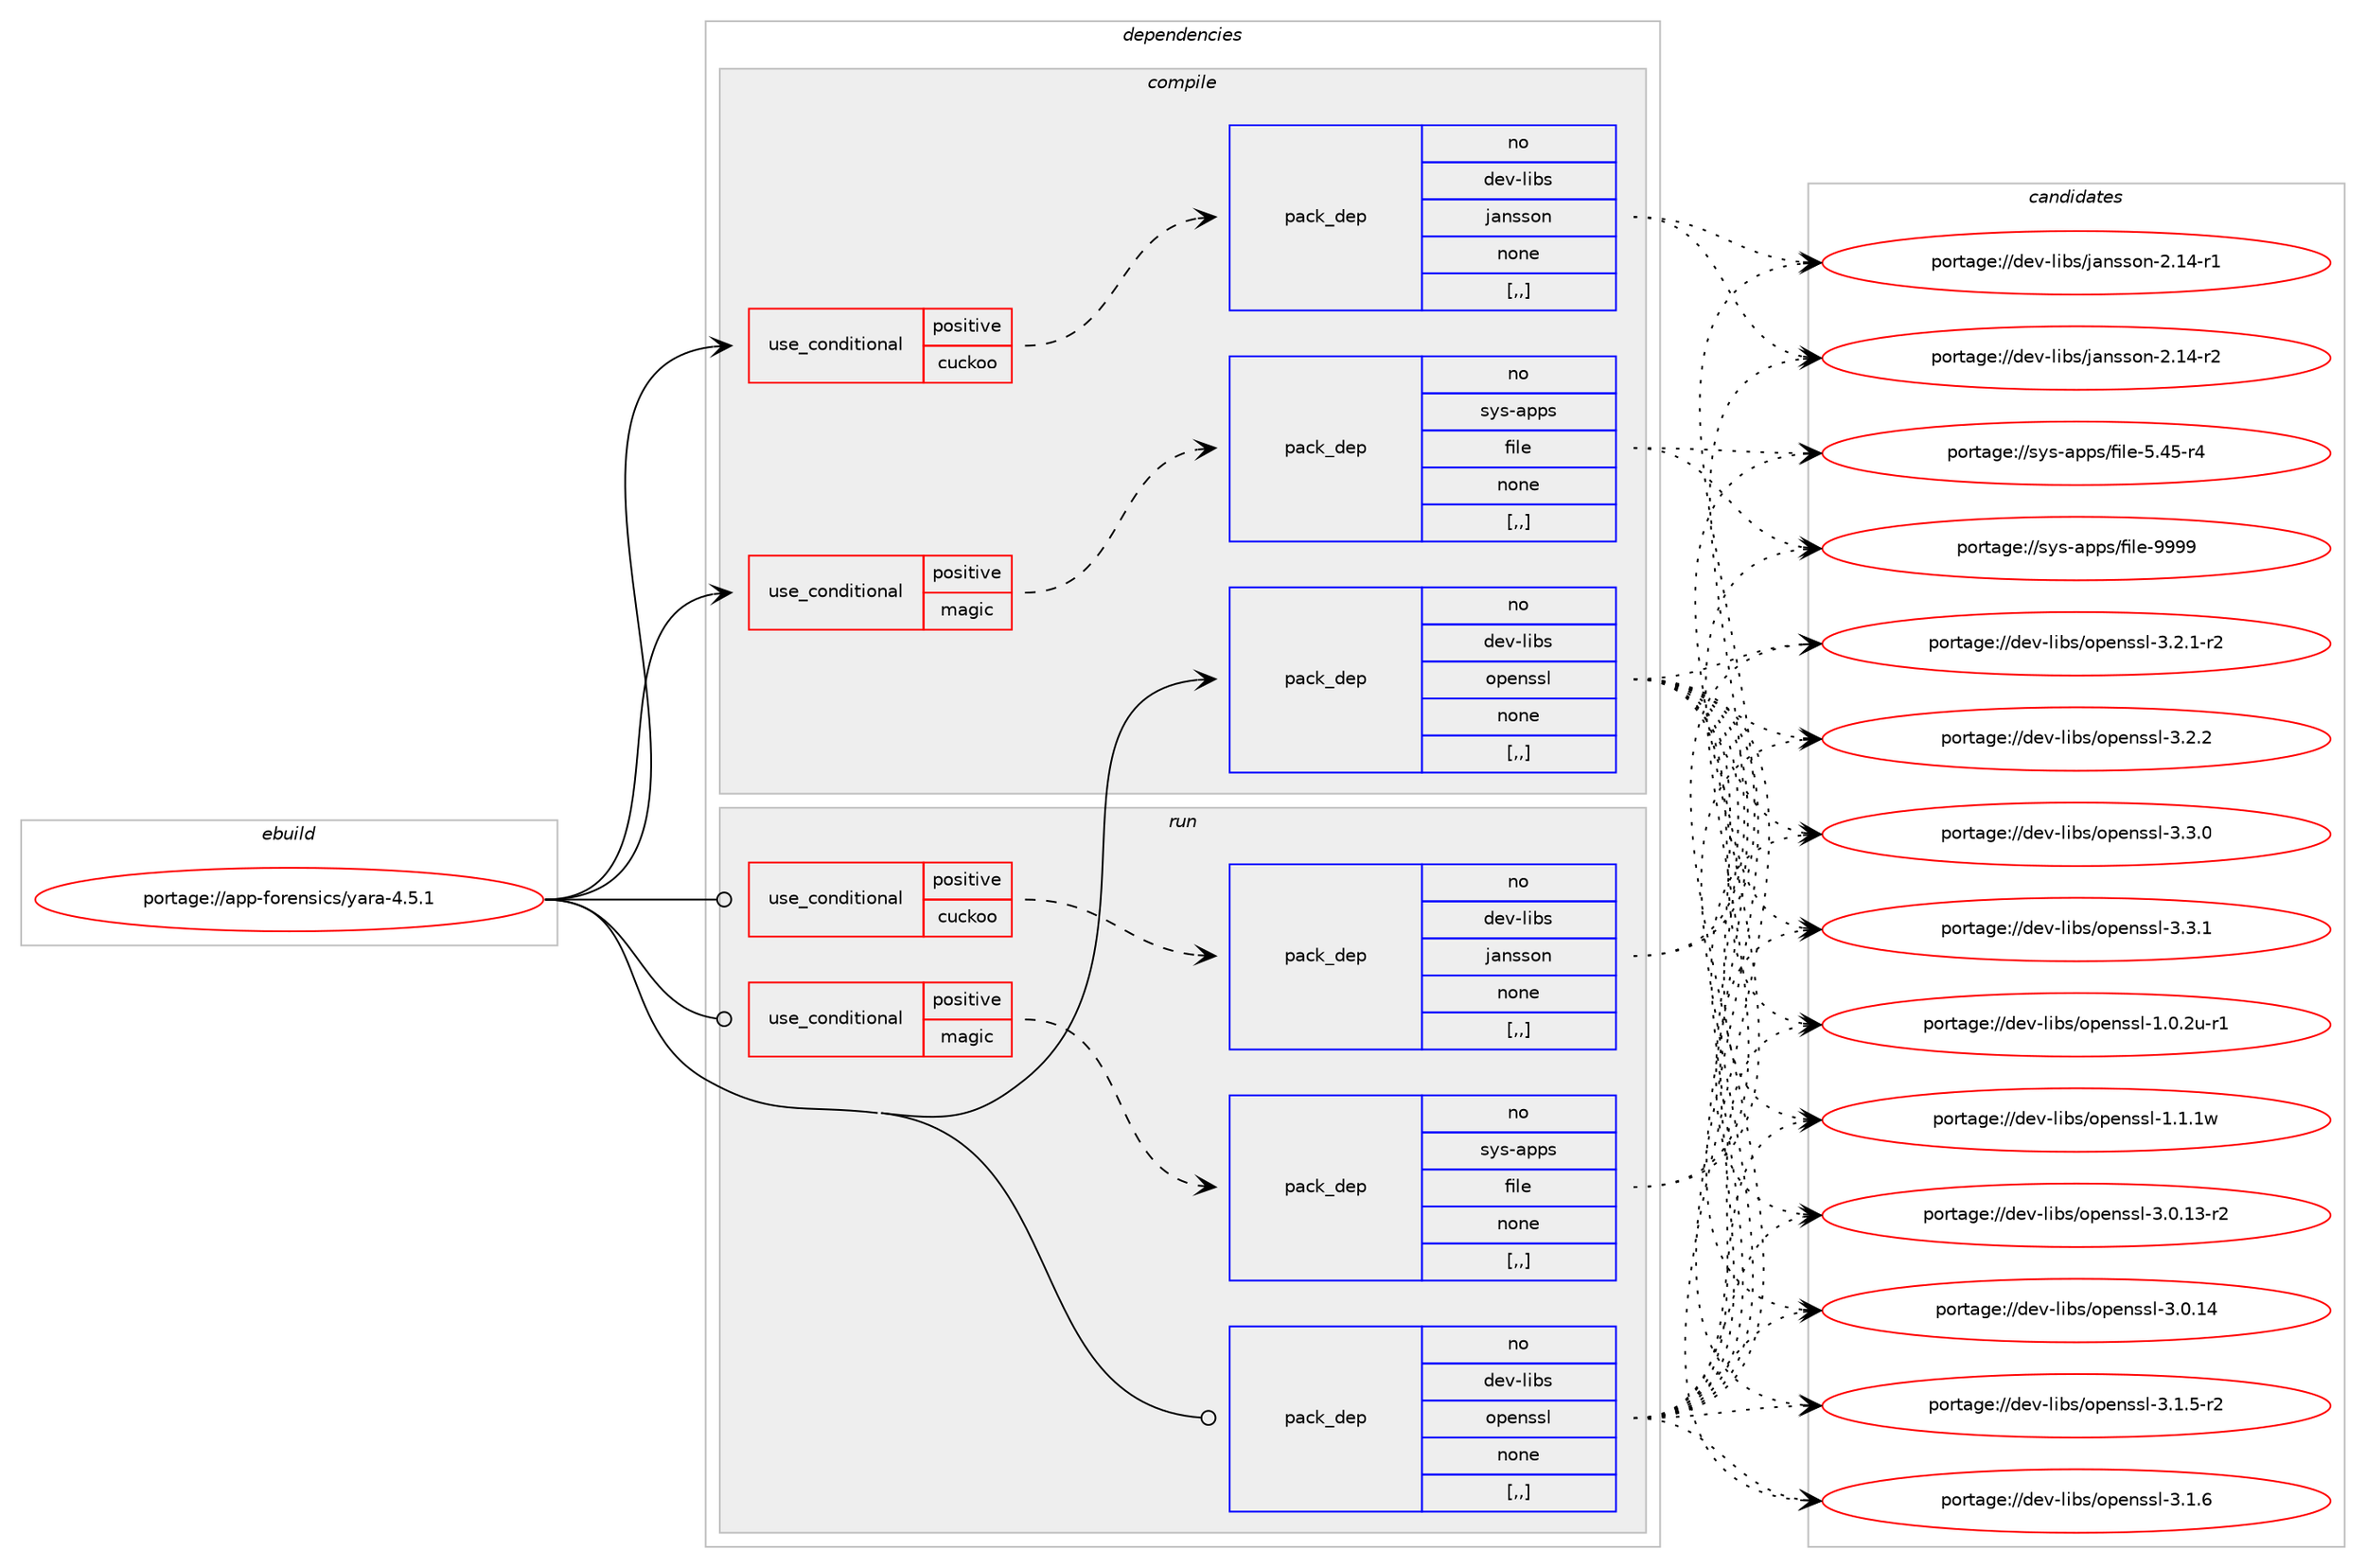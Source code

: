 digraph prolog {

# *************
# Graph options
# *************

newrank=true;
concentrate=true;
compound=true;
graph [rankdir=LR,fontname=Helvetica,fontsize=10,ranksep=1.5];#, ranksep=2.5, nodesep=0.2];
edge  [arrowhead=vee];
node  [fontname=Helvetica,fontsize=10];

# **********
# The ebuild
# **********

subgraph cluster_leftcol {
color=gray;
rank=same;
label=<<i>ebuild</i>>;
id [label="portage://app-forensics/yara-4.5.1", color=red, width=4, href="../app-forensics/yara-4.5.1.svg"];
}

# ****************
# The dependencies
# ****************

subgraph cluster_midcol {
color=gray;
label=<<i>dependencies</i>>;
subgraph cluster_compile {
fillcolor="#eeeeee";
style=filled;
label=<<i>compile</i>>;
subgraph cond10319 {
dependency34970 [label=<<TABLE BORDER="0" CELLBORDER="1" CELLSPACING="0" CELLPADDING="4"><TR><TD ROWSPAN="3" CELLPADDING="10">use_conditional</TD></TR><TR><TD>positive</TD></TR><TR><TD>cuckoo</TD></TR></TABLE>>, shape=none, color=red];
subgraph pack24310 {
dependency34971 [label=<<TABLE BORDER="0" CELLBORDER="1" CELLSPACING="0" CELLPADDING="4" WIDTH="220"><TR><TD ROWSPAN="6" CELLPADDING="30">pack_dep</TD></TR><TR><TD WIDTH="110">no</TD></TR><TR><TD>dev-libs</TD></TR><TR><TD>jansson</TD></TR><TR><TD>none</TD></TR><TR><TD>[,,]</TD></TR></TABLE>>, shape=none, color=blue];
}
dependency34970:e -> dependency34971:w [weight=20,style="dashed",arrowhead="vee"];
}
id:e -> dependency34970:w [weight=20,style="solid",arrowhead="vee"];
subgraph cond10320 {
dependency34972 [label=<<TABLE BORDER="0" CELLBORDER="1" CELLSPACING="0" CELLPADDING="4"><TR><TD ROWSPAN="3" CELLPADDING="10">use_conditional</TD></TR><TR><TD>positive</TD></TR><TR><TD>magic</TD></TR></TABLE>>, shape=none, color=red];
subgraph pack24311 {
dependency34973 [label=<<TABLE BORDER="0" CELLBORDER="1" CELLSPACING="0" CELLPADDING="4" WIDTH="220"><TR><TD ROWSPAN="6" CELLPADDING="30">pack_dep</TD></TR><TR><TD WIDTH="110">no</TD></TR><TR><TD>sys-apps</TD></TR><TR><TD>file</TD></TR><TR><TD>none</TD></TR><TR><TD>[,,]</TD></TR></TABLE>>, shape=none, color=blue];
}
dependency34972:e -> dependency34973:w [weight=20,style="dashed",arrowhead="vee"];
}
id:e -> dependency34972:w [weight=20,style="solid",arrowhead="vee"];
subgraph pack24312 {
dependency34974 [label=<<TABLE BORDER="0" CELLBORDER="1" CELLSPACING="0" CELLPADDING="4" WIDTH="220"><TR><TD ROWSPAN="6" CELLPADDING="30">pack_dep</TD></TR><TR><TD WIDTH="110">no</TD></TR><TR><TD>dev-libs</TD></TR><TR><TD>openssl</TD></TR><TR><TD>none</TD></TR><TR><TD>[,,]</TD></TR></TABLE>>, shape=none, color=blue];
}
id:e -> dependency34974:w [weight=20,style="solid",arrowhead="vee"];
}
subgraph cluster_compileandrun {
fillcolor="#eeeeee";
style=filled;
label=<<i>compile and run</i>>;
}
subgraph cluster_run {
fillcolor="#eeeeee";
style=filled;
label=<<i>run</i>>;
subgraph cond10321 {
dependency34975 [label=<<TABLE BORDER="0" CELLBORDER="1" CELLSPACING="0" CELLPADDING="4"><TR><TD ROWSPAN="3" CELLPADDING="10">use_conditional</TD></TR><TR><TD>positive</TD></TR><TR><TD>cuckoo</TD></TR></TABLE>>, shape=none, color=red];
subgraph pack24313 {
dependency34976 [label=<<TABLE BORDER="0" CELLBORDER="1" CELLSPACING="0" CELLPADDING="4" WIDTH="220"><TR><TD ROWSPAN="6" CELLPADDING="30">pack_dep</TD></TR><TR><TD WIDTH="110">no</TD></TR><TR><TD>dev-libs</TD></TR><TR><TD>jansson</TD></TR><TR><TD>none</TD></TR><TR><TD>[,,]</TD></TR></TABLE>>, shape=none, color=blue];
}
dependency34975:e -> dependency34976:w [weight=20,style="dashed",arrowhead="vee"];
}
id:e -> dependency34975:w [weight=20,style="solid",arrowhead="odot"];
subgraph cond10322 {
dependency34977 [label=<<TABLE BORDER="0" CELLBORDER="1" CELLSPACING="0" CELLPADDING="4"><TR><TD ROWSPAN="3" CELLPADDING="10">use_conditional</TD></TR><TR><TD>positive</TD></TR><TR><TD>magic</TD></TR></TABLE>>, shape=none, color=red];
subgraph pack24314 {
dependency34978 [label=<<TABLE BORDER="0" CELLBORDER="1" CELLSPACING="0" CELLPADDING="4" WIDTH="220"><TR><TD ROWSPAN="6" CELLPADDING="30">pack_dep</TD></TR><TR><TD WIDTH="110">no</TD></TR><TR><TD>sys-apps</TD></TR><TR><TD>file</TD></TR><TR><TD>none</TD></TR><TR><TD>[,,]</TD></TR></TABLE>>, shape=none, color=blue];
}
dependency34977:e -> dependency34978:w [weight=20,style="dashed",arrowhead="vee"];
}
id:e -> dependency34977:w [weight=20,style="solid",arrowhead="odot"];
subgraph pack24315 {
dependency34979 [label=<<TABLE BORDER="0" CELLBORDER="1" CELLSPACING="0" CELLPADDING="4" WIDTH="220"><TR><TD ROWSPAN="6" CELLPADDING="30">pack_dep</TD></TR><TR><TD WIDTH="110">no</TD></TR><TR><TD>dev-libs</TD></TR><TR><TD>openssl</TD></TR><TR><TD>none</TD></TR><TR><TD>[,,]</TD></TR></TABLE>>, shape=none, color=blue];
}
id:e -> dependency34979:w [weight=20,style="solid",arrowhead="odot"];
}
}

# **************
# The candidates
# **************

subgraph cluster_choices {
rank=same;
color=gray;
label=<<i>candidates</i>>;

subgraph choice24310 {
color=black;
nodesep=1;
choice1001011184510810598115471069711011511511111045504649524511449 [label="portage://dev-libs/jansson-2.14-r1", color=red, width=4,href="../dev-libs/jansson-2.14-r1.svg"];
choice1001011184510810598115471069711011511511111045504649524511450 [label="portage://dev-libs/jansson-2.14-r2", color=red, width=4,href="../dev-libs/jansson-2.14-r2.svg"];
dependency34971:e -> choice1001011184510810598115471069711011511511111045504649524511449:w [style=dotted,weight="100"];
dependency34971:e -> choice1001011184510810598115471069711011511511111045504649524511450:w [style=dotted,weight="100"];
}
subgraph choice24311 {
color=black;
nodesep=1;
choice11512111545971121121154710210510810145534652534511452 [label="portage://sys-apps/file-5.45-r4", color=red, width=4,href="../sys-apps/file-5.45-r4.svg"];
choice1151211154597112112115471021051081014557575757 [label="portage://sys-apps/file-9999", color=red, width=4,href="../sys-apps/file-9999.svg"];
dependency34973:e -> choice11512111545971121121154710210510810145534652534511452:w [style=dotted,weight="100"];
dependency34973:e -> choice1151211154597112112115471021051081014557575757:w [style=dotted,weight="100"];
}
subgraph choice24312 {
color=black;
nodesep=1;
choice1001011184510810598115471111121011101151151084549464846501174511449 [label="portage://dev-libs/openssl-1.0.2u-r1", color=red, width=4,href="../dev-libs/openssl-1.0.2u-r1.svg"];
choice100101118451081059811547111112101110115115108454946494649119 [label="portage://dev-libs/openssl-1.1.1w", color=red, width=4,href="../dev-libs/openssl-1.1.1w.svg"];
choice100101118451081059811547111112101110115115108455146484649514511450 [label="portage://dev-libs/openssl-3.0.13-r2", color=red, width=4,href="../dev-libs/openssl-3.0.13-r2.svg"];
choice10010111845108105981154711111210111011511510845514648464952 [label="portage://dev-libs/openssl-3.0.14", color=red, width=4,href="../dev-libs/openssl-3.0.14.svg"];
choice1001011184510810598115471111121011101151151084551464946534511450 [label="portage://dev-libs/openssl-3.1.5-r2", color=red, width=4,href="../dev-libs/openssl-3.1.5-r2.svg"];
choice100101118451081059811547111112101110115115108455146494654 [label="portage://dev-libs/openssl-3.1.6", color=red, width=4,href="../dev-libs/openssl-3.1.6.svg"];
choice1001011184510810598115471111121011101151151084551465046494511450 [label="portage://dev-libs/openssl-3.2.1-r2", color=red, width=4,href="../dev-libs/openssl-3.2.1-r2.svg"];
choice100101118451081059811547111112101110115115108455146504650 [label="portage://dev-libs/openssl-3.2.2", color=red, width=4,href="../dev-libs/openssl-3.2.2.svg"];
choice100101118451081059811547111112101110115115108455146514648 [label="portage://dev-libs/openssl-3.3.0", color=red, width=4,href="../dev-libs/openssl-3.3.0.svg"];
choice100101118451081059811547111112101110115115108455146514649 [label="portage://dev-libs/openssl-3.3.1", color=red, width=4,href="../dev-libs/openssl-3.3.1.svg"];
dependency34974:e -> choice1001011184510810598115471111121011101151151084549464846501174511449:w [style=dotted,weight="100"];
dependency34974:e -> choice100101118451081059811547111112101110115115108454946494649119:w [style=dotted,weight="100"];
dependency34974:e -> choice100101118451081059811547111112101110115115108455146484649514511450:w [style=dotted,weight="100"];
dependency34974:e -> choice10010111845108105981154711111210111011511510845514648464952:w [style=dotted,weight="100"];
dependency34974:e -> choice1001011184510810598115471111121011101151151084551464946534511450:w [style=dotted,weight="100"];
dependency34974:e -> choice100101118451081059811547111112101110115115108455146494654:w [style=dotted,weight="100"];
dependency34974:e -> choice1001011184510810598115471111121011101151151084551465046494511450:w [style=dotted,weight="100"];
dependency34974:e -> choice100101118451081059811547111112101110115115108455146504650:w [style=dotted,weight="100"];
dependency34974:e -> choice100101118451081059811547111112101110115115108455146514648:w [style=dotted,weight="100"];
dependency34974:e -> choice100101118451081059811547111112101110115115108455146514649:w [style=dotted,weight="100"];
}
subgraph choice24313 {
color=black;
nodesep=1;
choice1001011184510810598115471069711011511511111045504649524511449 [label="portage://dev-libs/jansson-2.14-r1", color=red, width=4,href="../dev-libs/jansson-2.14-r1.svg"];
choice1001011184510810598115471069711011511511111045504649524511450 [label="portage://dev-libs/jansson-2.14-r2", color=red, width=4,href="../dev-libs/jansson-2.14-r2.svg"];
dependency34976:e -> choice1001011184510810598115471069711011511511111045504649524511449:w [style=dotted,weight="100"];
dependency34976:e -> choice1001011184510810598115471069711011511511111045504649524511450:w [style=dotted,weight="100"];
}
subgraph choice24314 {
color=black;
nodesep=1;
choice11512111545971121121154710210510810145534652534511452 [label="portage://sys-apps/file-5.45-r4", color=red, width=4,href="../sys-apps/file-5.45-r4.svg"];
choice1151211154597112112115471021051081014557575757 [label="portage://sys-apps/file-9999", color=red, width=4,href="../sys-apps/file-9999.svg"];
dependency34978:e -> choice11512111545971121121154710210510810145534652534511452:w [style=dotted,weight="100"];
dependency34978:e -> choice1151211154597112112115471021051081014557575757:w [style=dotted,weight="100"];
}
subgraph choice24315 {
color=black;
nodesep=1;
choice1001011184510810598115471111121011101151151084549464846501174511449 [label="portage://dev-libs/openssl-1.0.2u-r1", color=red, width=4,href="../dev-libs/openssl-1.0.2u-r1.svg"];
choice100101118451081059811547111112101110115115108454946494649119 [label="portage://dev-libs/openssl-1.1.1w", color=red, width=4,href="../dev-libs/openssl-1.1.1w.svg"];
choice100101118451081059811547111112101110115115108455146484649514511450 [label="portage://dev-libs/openssl-3.0.13-r2", color=red, width=4,href="../dev-libs/openssl-3.0.13-r2.svg"];
choice10010111845108105981154711111210111011511510845514648464952 [label="portage://dev-libs/openssl-3.0.14", color=red, width=4,href="../dev-libs/openssl-3.0.14.svg"];
choice1001011184510810598115471111121011101151151084551464946534511450 [label="portage://dev-libs/openssl-3.1.5-r2", color=red, width=4,href="../dev-libs/openssl-3.1.5-r2.svg"];
choice100101118451081059811547111112101110115115108455146494654 [label="portage://dev-libs/openssl-3.1.6", color=red, width=4,href="../dev-libs/openssl-3.1.6.svg"];
choice1001011184510810598115471111121011101151151084551465046494511450 [label="portage://dev-libs/openssl-3.2.1-r2", color=red, width=4,href="../dev-libs/openssl-3.2.1-r2.svg"];
choice100101118451081059811547111112101110115115108455146504650 [label="portage://dev-libs/openssl-3.2.2", color=red, width=4,href="../dev-libs/openssl-3.2.2.svg"];
choice100101118451081059811547111112101110115115108455146514648 [label="portage://dev-libs/openssl-3.3.0", color=red, width=4,href="../dev-libs/openssl-3.3.0.svg"];
choice100101118451081059811547111112101110115115108455146514649 [label="portage://dev-libs/openssl-3.3.1", color=red, width=4,href="../dev-libs/openssl-3.3.1.svg"];
dependency34979:e -> choice1001011184510810598115471111121011101151151084549464846501174511449:w [style=dotted,weight="100"];
dependency34979:e -> choice100101118451081059811547111112101110115115108454946494649119:w [style=dotted,weight="100"];
dependency34979:e -> choice100101118451081059811547111112101110115115108455146484649514511450:w [style=dotted,weight="100"];
dependency34979:e -> choice10010111845108105981154711111210111011511510845514648464952:w [style=dotted,weight="100"];
dependency34979:e -> choice1001011184510810598115471111121011101151151084551464946534511450:w [style=dotted,weight="100"];
dependency34979:e -> choice100101118451081059811547111112101110115115108455146494654:w [style=dotted,weight="100"];
dependency34979:e -> choice1001011184510810598115471111121011101151151084551465046494511450:w [style=dotted,weight="100"];
dependency34979:e -> choice100101118451081059811547111112101110115115108455146504650:w [style=dotted,weight="100"];
dependency34979:e -> choice100101118451081059811547111112101110115115108455146514648:w [style=dotted,weight="100"];
dependency34979:e -> choice100101118451081059811547111112101110115115108455146514649:w [style=dotted,weight="100"];
}
}

}

